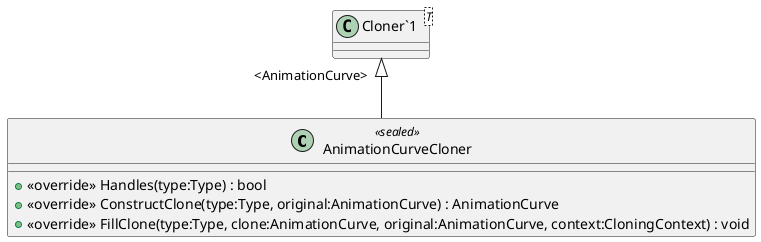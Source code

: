 @startuml
class AnimationCurveCloner <<sealed>> {
    + <<override>> Handles(type:Type) : bool
    + <<override>> ConstructClone(type:Type, original:AnimationCurve) : AnimationCurve
    + <<override>> FillClone(type:Type, clone:AnimationCurve, original:AnimationCurve, context:CloningContext) : void
}
class "Cloner`1"<T> {
}
"Cloner`1" "<AnimationCurve>" <|-- AnimationCurveCloner
@enduml
